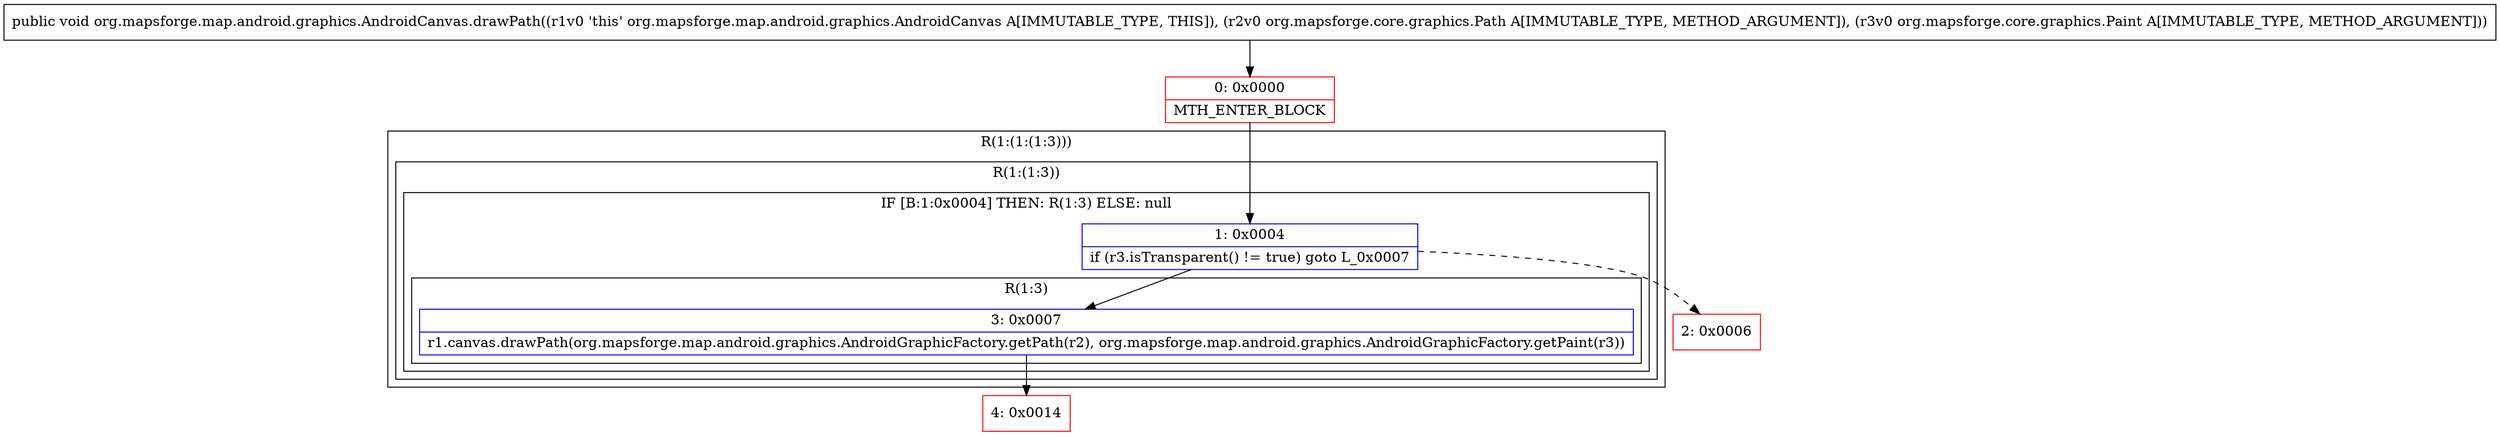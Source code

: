 digraph "CFG fororg.mapsforge.map.android.graphics.AndroidCanvas.drawPath(Lorg\/mapsforge\/core\/graphics\/Path;Lorg\/mapsforge\/core\/graphics\/Paint;)V" {
subgraph cluster_Region_201899640 {
label = "R(1:(1:(1:3)))";
node [shape=record,color=blue];
subgraph cluster_Region_1736664207 {
label = "R(1:(1:3))";
node [shape=record,color=blue];
subgraph cluster_IfRegion_1983416768 {
label = "IF [B:1:0x0004] THEN: R(1:3) ELSE: null";
node [shape=record,color=blue];
Node_1 [shape=record,label="{1\:\ 0x0004|if (r3.isTransparent() != true) goto L_0x0007\l}"];
subgraph cluster_Region_1059530518 {
label = "R(1:3)";
node [shape=record,color=blue];
Node_3 [shape=record,label="{3\:\ 0x0007|r1.canvas.drawPath(org.mapsforge.map.android.graphics.AndroidGraphicFactory.getPath(r2), org.mapsforge.map.android.graphics.AndroidGraphicFactory.getPaint(r3))\l}"];
}
}
}
}
Node_0 [shape=record,color=red,label="{0\:\ 0x0000|MTH_ENTER_BLOCK\l}"];
Node_2 [shape=record,color=red,label="{2\:\ 0x0006}"];
Node_4 [shape=record,color=red,label="{4\:\ 0x0014}"];
MethodNode[shape=record,label="{public void org.mapsforge.map.android.graphics.AndroidCanvas.drawPath((r1v0 'this' org.mapsforge.map.android.graphics.AndroidCanvas A[IMMUTABLE_TYPE, THIS]), (r2v0 org.mapsforge.core.graphics.Path A[IMMUTABLE_TYPE, METHOD_ARGUMENT]), (r3v0 org.mapsforge.core.graphics.Paint A[IMMUTABLE_TYPE, METHOD_ARGUMENT])) }"];
MethodNode -> Node_0;
Node_1 -> Node_2[style=dashed];
Node_1 -> Node_3;
Node_3 -> Node_4;
Node_0 -> Node_1;
}

